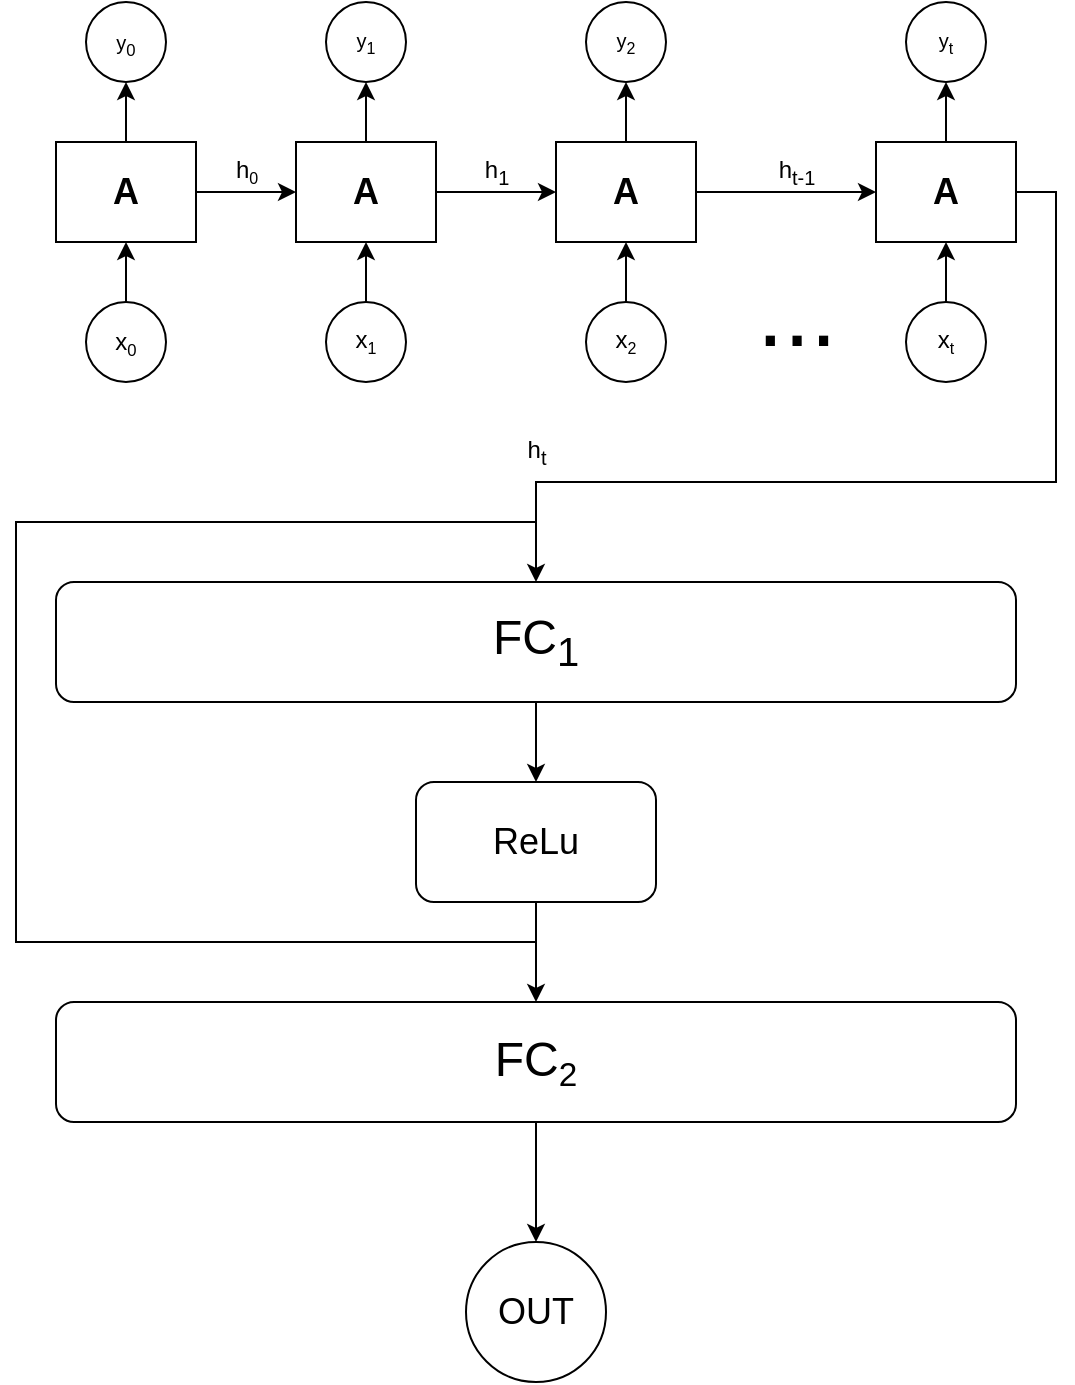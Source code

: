 <mxfile version="24.2.1" type="device">
  <diagram name="Page-1" id="xvSf-kxmHuT8EZ7vRSHf">
    <mxGraphModel dx="1914" dy="1363" grid="1" gridSize="10" guides="1" tooltips="1" connect="1" arrows="1" fold="1" page="1" pageScale="1" pageWidth="850" pageHeight="1100" math="0" shadow="0">
      <root>
        <mxCell id="0" />
        <mxCell id="1" parent="0" />
        <mxCell id="IwbaxlSvJTDz6tNdfq2o-6" style="edgeStyle=orthogonalEdgeStyle;rounded=0;orthogonalLoop=1;jettySize=auto;html=1;entryX=0.5;entryY=1;entryDx=0;entryDy=0;" edge="1" parent="1" source="IwbaxlSvJTDz6tNdfq2o-1" target="IwbaxlSvJTDz6tNdfq2o-5">
          <mxGeometry relative="1" as="geometry" />
        </mxCell>
        <mxCell id="IwbaxlSvJTDz6tNdfq2o-22" style="edgeStyle=orthogonalEdgeStyle;rounded=0;orthogonalLoop=1;jettySize=auto;html=1;entryX=0;entryY=0.5;entryDx=0;entryDy=0;" edge="1" parent="1" source="IwbaxlSvJTDz6tNdfq2o-1" target="IwbaxlSvJTDz6tNdfq2o-8">
          <mxGeometry relative="1" as="geometry" />
        </mxCell>
        <mxCell id="IwbaxlSvJTDz6tNdfq2o-1" value="&lt;font style=&quot;font-size: 18px;&quot;&gt;&lt;b&gt;A&lt;/b&gt;&lt;/font&gt;" style="rounded=0;whiteSpace=wrap;html=1;" vertex="1" parent="1">
          <mxGeometry x="40" y="320" width="70" height="50" as="geometry" />
        </mxCell>
        <mxCell id="IwbaxlSvJTDz6tNdfq2o-3" style="edgeStyle=orthogonalEdgeStyle;rounded=0;orthogonalLoop=1;jettySize=auto;html=1;entryX=0.5;entryY=1;entryDx=0;entryDy=0;" edge="1" parent="1" source="IwbaxlSvJTDz6tNdfq2o-2" target="IwbaxlSvJTDz6tNdfq2o-1">
          <mxGeometry relative="1" as="geometry" />
        </mxCell>
        <mxCell id="IwbaxlSvJTDz6tNdfq2o-2" value="x&lt;span style=&quot;font-size: 10px;&quot;&gt;&lt;sub&gt;0&lt;/sub&gt;&lt;/span&gt;" style="ellipse;whiteSpace=wrap;html=1;aspect=fixed;" vertex="1" parent="1">
          <mxGeometry x="55" y="400" width="40" height="40" as="geometry" />
        </mxCell>
        <mxCell id="IwbaxlSvJTDz6tNdfq2o-5" value="&lt;span style=&quot;font-size: 10px;&quot;&gt;y&lt;sub&gt;0&lt;/sub&gt;&lt;/span&gt;" style="ellipse;whiteSpace=wrap;html=1;aspect=fixed;" vertex="1" parent="1">
          <mxGeometry x="55" y="250" width="40" height="40" as="geometry" />
        </mxCell>
        <mxCell id="IwbaxlSvJTDz6tNdfq2o-7" style="edgeStyle=orthogonalEdgeStyle;rounded=0;orthogonalLoop=1;jettySize=auto;html=1;entryX=0.5;entryY=1;entryDx=0;entryDy=0;" edge="1" source="IwbaxlSvJTDz6tNdfq2o-8" target="IwbaxlSvJTDz6tNdfq2o-11" parent="1">
          <mxGeometry relative="1" as="geometry" />
        </mxCell>
        <mxCell id="IwbaxlSvJTDz6tNdfq2o-24" style="edgeStyle=orthogonalEdgeStyle;rounded=0;orthogonalLoop=1;jettySize=auto;html=1;entryX=0;entryY=0.5;entryDx=0;entryDy=0;" edge="1" parent="1" source="IwbaxlSvJTDz6tNdfq2o-8" target="IwbaxlSvJTDz6tNdfq2o-13">
          <mxGeometry relative="1" as="geometry" />
        </mxCell>
        <mxCell id="IwbaxlSvJTDz6tNdfq2o-8" value="&lt;font style=&quot;font-size: 18px;&quot;&gt;&lt;b&gt;A&lt;/b&gt;&lt;/font&gt;" style="rounded=0;whiteSpace=wrap;html=1;" vertex="1" parent="1">
          <mxGeometry x="160" y="320" width="70" height="50" as="geometry" />
        </mxCell>
        <mxCell id="IwbaxlSvJTDz6tNdfq2o-9" style="edgeStyle=orthogonalEdgeStyle;rounded=0;orthogonalLoop=1;jettySize=auto;html=1;entryX=0.5;entryY=1;entryDx=0;entryDy=0;" edge="1" source="IwbaxlSvJTDz6tNdfq2o-10" target="IwbaxlSvJTDz6tNdfq2o-8" parent="1">
          <mxGeometry relative="1" as="geometry" />
        </mxCell>
        <mxCell id="IwbaxlSvJTDz6tNdfq2o-10" value="x&lt;sub style=&quot;&quot;&gt;&lt;font style=&quot;font-size: 8px;&quot;&gt;1&lt;/font&gt;&lt;/sub&gt;" style="ellipse;whiteSpace=wrap;html=1;aspect=fixed;" vertex="1" parent="1">
          <mxGeometry x="175" y="400" width="40" height="40" as="geometry" />
        </mxCell>
        <mxCell id="IwbaxlSvJTDz6tNdfq2o-11" value="&lt;span style=&quot;font-size: 10px;&quot;&gt;y&lt;/span&gt;&lt;sub style=&quot;&quot;&gt;&lt;font style=&quot;font-size: 8px;&quot;&gt;1&lt;/font&gt;&lt;/sub&gt;" style="ellipse;whiteSpace=wrap;html=1;aspect=fixed;" vertex="1" parent="1">
          <mxGeometry x="175" y="250" width="40" height="40" as="geometry" />
        </mxCell>
        <mxCell id="IwbaxlSvJTDz6tNdfq2o-12" style="edgeStyle=orthogonalEdgeStyle;rounded=0;orthogonalLoop=1;jettySize=auto;html=1;entryX=0.5;entryY=1;entryDx=0;entryDy=0;" edge="1" source="IwbaxlSvJTDz6tNdfq2o-13" target="IwbaxlSvJTDz6tNdfq2o-16" parent="1">
          <mxGeometry relative="1" as="geometry" />
        </mxCell>
        <mxCell id="IwbaxlSvJTDz6tNdfq2o-27" style="edgeStyle=orthogonalEdgeStyle;rounded=0;orthogonalLoop=1;jettySize=auto;html=1;entryX=0;entryY=0.5;entryDx=0;entryDy=0;" edge="1" parent="1" source="IwbaxlSvJTDz6tNdfq2o-13" target="IwbaxlSvJTDz6tNdfq2o-18">
          <mxGeometry relative="1" as="geometry" />
        </mxCell>
        <mxCell id="IwbaxlSvJTDz6tNdfq2o-13" value="&lt;font style=&quot;font-size: 18px;&quot;&gt;&lt;b&gt;A&lt;/b&gt;&lt;/font&gt;" style="rounded=0;whiteSpace=wrap;html=1;" vertex="1" parent="1">
          <mxGeometry x="290" y="320" width="70" height="50" as="geometry" />
        </mxCell>
        <mxCell id="IwbaxlSvJTDz6tNdfq2o-14" style="edgeStyle=orthogonalEdgeStyle;rounded=0;orthogonalLoop=1;jettySize=auto;html=1;entryX=0.5;entryY=1;entryDx=0;entryDy=0;" edge="1" source="IwbaxlSvJTDz6tNdfq2o-15" target="IwbaxlSvJTDz6tNdfq2o-13" parent="1">
          <mxGeometry relative="1" as="geometry" />
        </mxCell>
        <mxCell id="IwbaxlSvJTDz6tNdfq2o-15" value="x&lt;sub style=&quot;&quot;&gt;&lt;font style=&quot;font-size: 8px;&quot;&gt;2&lt;/font&gt;&lt;/sub&gt;" style="ellipse;whiteSpace=wrap;html=1;aspect=fixed;" vertex="1" parent="1">
          <mxGeometry x="305" y="400" width="40" height="40" as="geometry" />
        </mxCell>
        <mxCell id="IwbaxlSvJTDz6tNdfq2o-16" value="&lt;span style=&quot;font-size: 10px;&quot;&gt;y&lt;/span&gt;&lt;sub style=&quot;&quot;&gt;&lt;font style=&quot;font-size: 8px;&quot;&gt;2&lt;/font&gt;&lt;/sub&gt;" style="ellipse;whiteSpace=wrap;html=1;aspect=fixed;" vertex="1" parent="1">
          <mxGeometry x="305" y="250" width="40" height="40" as="geometry" />
        </mxCell>
        <mxCell id="IwbaxlSvJTDz6tNdfq2o-17" style="edgeStyle=orthogonalEdgeStyle;rounded=0;orthogonalLoop=1;jettySize=auto;html=1;entryX=0.5;entryY=1;entryDx=0;entryDy=0;" edge="1" source="IwbaxlSvJTDz6tNdfq2o-18" target="IwbaxlSvJTDz6tNdfq2o-21" parent="1">
          <mxGeometry relative="1" as="geometry" />
        </mxCell>
        <mxCell id="IwbaxlSvJTDz6tNdfq2o-32" style="edgeStyle=orthogonalEdgeStyle;rounded=0;orthogonalLoop=1;jettySize=auto;html=1;" edge="1" parent="1" source="IwbaxlSvJTDz6tNdfq2o-18" target="IwbaxlSvJTDz6tNdfq2o-29">
          <mxGeometry relative="1" as="geometry">
            <mxPoint x="320" y="480" as="targetPoint" />
            <Array as="points">
              <mxPoint x="540" y="345" />
              <mxPoint x="540" y="490" />
              <mxPoint x="280" y="490" />
            </Array>
          </mxGeometry>
        </mxCell>
        <mxCell id="IwbaxlSvJTDz6tNdfq2o-18" value="&lt;font style=&quot;font-size: 18px;&quot;&gt;&lt;b&gt;A&lt;/b&gt;&lt;/font&gt;" style="rounded=0;whiteSpace=wrap;html=1;" vertex="1" parent="1">
          <mxGeometry x="450" y="320" width="70" height="50" as="geometry" />
        </mxCell>
        <mxCell id="IwbaxlSvJTDz6tNdfq2o-19" style="edgeStyle=orthogonalEdgeStyle;rounded=0;orthogonalLoop=1;jettySize=auto;html=1;entryX=0.5;entryY=1;entryDx=0;entryDy=0;" edge="1" source="IwbaxlSvJTDz6tNdfq2o-20" target="IwbaxlSvJTDz6tNdfq2o-18" parent="1">
          <mxGeometry relative="1" as="geometry" />
        </mxCell>
        <mxCell id="IwbaxlSvJTDz6tNdfq2o-20" value="x&lt;sub style=&quot;&quot;&gt;&lt;font style=&quot;font-size: 8px;&quot;&gt;t&lt;/font&gt;&lt;/sub&gt;" style="ellipse;whiteSpace=wrap;html=1;aspect=fixed;" vertex="1" parent="1">
          <mxGeometry x="465" y="400" width="40" height="40" as="geometry" />
        </mxCell>
        <mxCell id="IwbaxlSvJTDz6tNdfq2o-21" value="&lt;span style=&quot;font-size: 10px;&quot;&gt;y&lt;/span&gt;&lt;sub style=&quot;&quot;&gt;&lt;font style=&quot;font-size: 8px;&quot;&gt;t&lt;/font&gt;&lt;/sub&gt;" style="ellipse;whiteSpace=wrap;html=1;aspect=fixed;" vertex="1" parent="1">
          <mxGeometry x="465" y="250" width="40" height="40" as="geometry" />
        </mxCell>
        <mxCell id="IwbaxlSvJTDz6tNdfq2o-23" value="h&lt;sub style=&quot;&quot;&gt;&lt;font style=&quot;font-size: 8px;&quot;&gt;0&lt;/font&gt;&lt;/sub&gt;" style="text;html=1;align=center;verticalAlign=middle;resizable=0;points=[];autosize=1;strokeColor=none;fillColor=none;" vertex="1" parent="1">
          <mxGeometry x="120" y="320" width="30" height="30" as="geometry" />
        </mxCell>
        <mxCell id="IwbaxlSvJTDz6tNdfq2o-25" value="h&lt;font style=&quot;font-size: 12px;&quot;&gt;&lt;sub&gt;1&lt;/sub&gt;&lt;/font&gt;" style="text;html=1;align=center;verticalAlign=middle;resizable=0;points=[];autosize=1;strokeColor=none;fillColor=none;" vertex="1" parent="1">
          <mxGeometry x="240" y="320" width="40" height="30" as="geometry" />
        </mxCell>
        <mxCell id="IwbaxlSvJTDz6tNdfq2o-26" value="&lt;font style=&quot;font-size: 48px;&quot;&gt;...&lt;/font&gt;" style="text;html=1;align=center;verticalAlign=middle;resizable=0;points=[];autosize=1;strokeColor=none;fillColor=none;" vertex="1" parent="1">
          <mxGeometry x="380" y="370" width="60" height="70" as="geometry" />
        </mxCell>
        <mxCell id="IwbaxlSvJTDz6tNdfq2o-28" value="h&lt;font style=&quot;font-size: 12px;&quot;&gt;&lt;sub&gt;t-1&lt;/sub&gt;&lt;/font&gt;" style="text;html=1;align=center;verticalAlign=middle;resizable=0;points=[];autosize=1;strokeColor=none;fillColor=none;" vertex="1" parent="1">
          <mxGeometry x="390" y="320" width="40" height="30" as="geometry" />
        </mxCell>
        <mxCell id="IwbaxlSvJTDz6tNdfq2o-35" style="edgeStyle=orthogonalEdgeStyle;rounded=0;orthogonalLoop=1;jettySize=auto;html=1;entryX=0.5;entryY=0;entryDx=0;entryDy=0;" edge="1" parent="1" source="IwbaxlSvJTDz6tNdfq2o-29" target="IwbaxlSvJTDz6tNdfq2o-34">
          <mxGeometry relative="1" as="geometry" />
        </mxCell>
        <mxCell id="IwbaxlSvJTDz6tNdfq2o-29" value="&lt;font style=&quot;font-size: 24px;&quot;&gt;FC&lt;sub&gt;1&lt;/sub&gt;&lt;/font&gt;" style="rounded=1;whiteSpace=wrap;html=1;" vertex="1" parent="1">
          <mxGeometry x="40" y="540" width="480" height="60" as="geometry" />
        </mxCell>
        <mxCell id="IwbaxlSvJTDz6tNdfq2o-37" style="edgeStyle=orthogonalEdgeStyle;rounded=0;orthogonalLoop=1;jettySize=auto;html=1;entryX=0.5;entryY=0;entryDx=0;entryDy=0;" edge="1" parent="1" source="IwbaxlSvJTDz6tNdfq2o-34" target="IwbaxlSvJTDz6tNdfq2o-36">
          <mxGeometry relative="1" as="geometry" />
        </mxCell>
        <mxCell id="IwbaxlSvJTDz6tNdfq2o-34" value="&lt;span style=&quot;font-size: 18px;&quot;&gt;ReLu&lt;/span&gt;" style="rounded=1;whiteSpace=wrap;html=1;" vertex="1" parent="1">
          <mxGeometry x="220" y="640" width="120" height="60" as="geometry" />
        </mxCell>
        <mxCell id="IwbaxlSvJTDz6tNdfq2o-41" style="edgeStyle=orthogonalEdgeStyle;rounded=0;orthogonalLoop=1;jettySize=auto;html=1;entryX=0.5;entryY=0;entryDx=0;entryDy=0;" edge="1" parent="1" source="IwbaxlSvJTDz6tNdfq2o-36" target="IwbaxlSvJTDz6tNdfq2o-40">
          <mxGeometry relative="1" as="geometry" />
        </mxCell>
        <mxCell id="IwbaxlSvJTDz6tNdfq2o-36" value="&lt;font style=&quot;font-size: 24px;&quot;&gt;FC&lt;/font&gt;&lt;font style=&quot;font-size: 20px;&quot;&gt;&lt;sub style=&quot;&quot;&gt;2&lt;/sub&gt;&lt;/font&gt;" style="rounded=1;whiteSpace=wrap;html=1;" vertex="1" parent="1">
          <mxGeometry x="40" y="750" width="480" height="60" as="geometry" />
        </mxCell>
        <mxCell id="IwbaxlSvJTDz6tNdfq2o-38" value="" style="endArrow=None;html=1;rounded=0;" edge="1" parent="1">
          <mxGeometry width="50" height="50" relative="1" as="geometry">
            <mxPoint x="280" y="510" as="sourcePoint" />
            <mxPoint x="280" y="720" as="targetPoint" />
            <Array as="points">
              <mxPoint x="20" y="510" />
              <mxPoint x="20" y="720" />
            </Array>
          </mxGeometry>
        </mxCell>
        <mxCell id="IwbaxlSvJTDz6tNdfq2o-40" value="&lt;font style=&quot;font-size: 18px;&quot;&gt;OUT&lt;/font&gt;" style="ellipse;whiteSpace=wrap;html=1;aspect=fixed;" vertex="1" parent="1">
          <mxGeometry x="245" y="870" width="70" height="70" as="geometry" />
        </mxCell>
        <mxCell id="IwbaxlSvJTDz6tNdfq2o-42" value="h&lt;font style=&quot;font-size: 12px;&quot;&gt;&lt;sub&gt;t&lt;/sub&gt;&lt;/font&gt;" style="text;html=1;align=center;verticalAlign=middle;resizable=0;points=[];autosize=1;strokeColor=none;fillColor=none;" vertex="1" parent="1">
          <mxGeometry x="265" y="460" width="30" height="30" as="geometry" />
        </mxCell>
      </root>
    </mxGraphModel>
  </diagram>
</mxfile>
